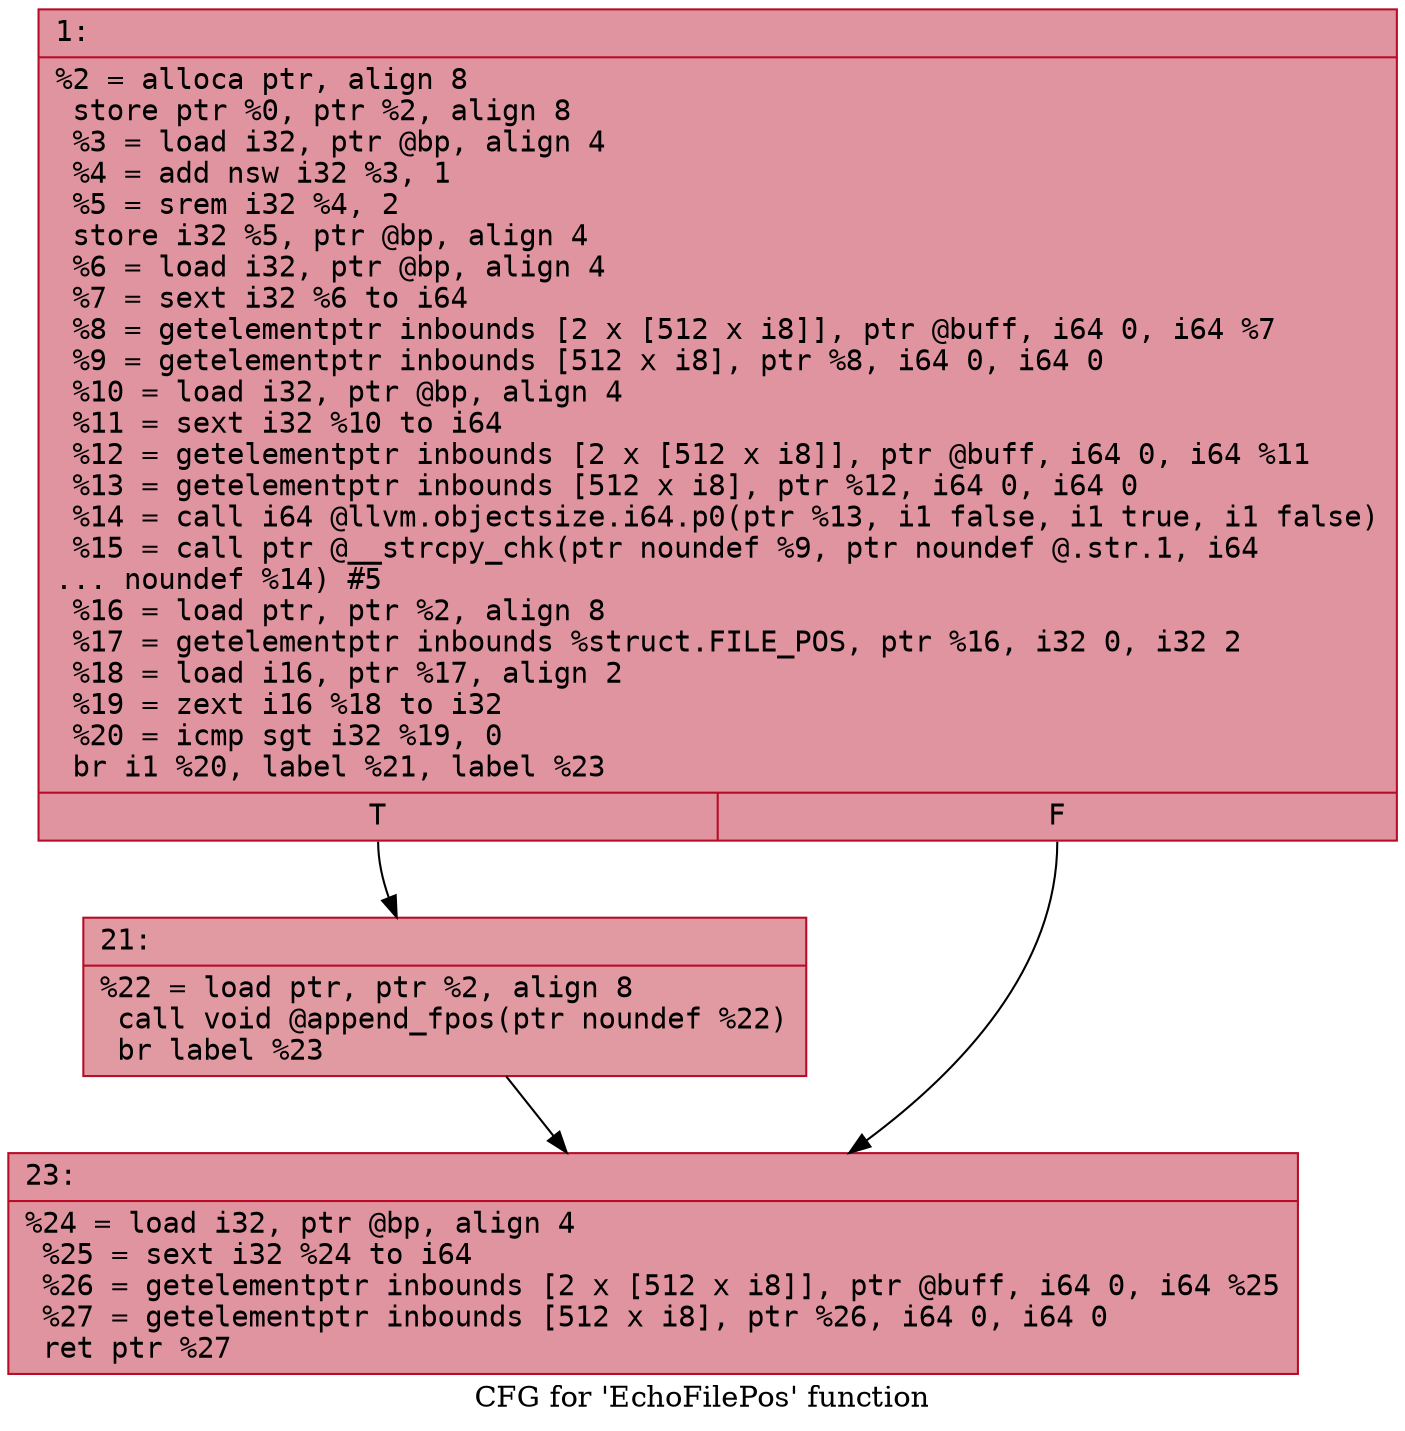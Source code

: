 digraph "CFG for 'EchoFilePos' function" {
	label="CFG for 'EchoFilePos' function";

	Node0x60000399aa30 [shape=record,color="#b70d28ff", style=filled, fillcolor="#b70d2870" fontname="Courier",label="{1:\l|  %2 = alloca ptr, align 8\l  store ptr %0, ptr %2, align 8\l  %3 = load i32, ptr @bp, align 4\l  %4 = add nsw i32 %3, 1\l  %5 = srem i32 %4, 2\l  store i32 %5, ptr @bp, align 4\l  %6 = load i32, ptr @bp, align 4\l  %7 = sext i32 %6 to i64\l  %8 = getelementptr inbounds [2 x [512 x i8]], ptr @buff, i64 0, i64 %7\l  %9 = getelementptr inbounds [512 x i8], ptr %8, i64 0, i64 0\l  %10 = load i32, ptr @bp, align 4\l  %11 = sext i32 %10 to i64\l  %12 = getelementptr inbounds [2 x [512 x i8]], ptr @buff, i64 0, i64 %11\l  %13 = getelementptr inbounds [512 x i8], ptr %12, i64 0, i64 0\l  %14 = call i64 @llvm.objectsize.i64.p0(ptr %13, i1 false, i1 true, i1 false)\l  %15 = call ptr @__strcpy_chk(ptr noundef %9, ptr noundef @.str.1, i64\l... noundef %14) #5\l  %16 = load ptr, ptr %2, align 8\l  %17 = getelementptr inbounds %struct.FILE_POS, ptr %16, i32 0, i32 2\l  %18 = load i16, ptr %17, align 2\l  %19 = zext i16 %18 to i32\l  %20 = icmp sgt i32 %19, 0\l  br i1 %20, label %21, label %23\l|{<s0>T|<s1>F}}"];
	Node0x60000399aa30:s0 -> Node0x60000399aa80[tooltip="1 -> 21\nProbability 62.50%" ];
	Node0x60000399aa30:s1 -> Node0x60000399aad0[tooltip="1 -> 23\nProbability 37.50%" ];
	Node0x60000399aa80 [shape=record,color="#b70d28ff", style=filled, fillcolor="#bb1b2c70" fontname="Courier",label="{21:\l|  %22 = load ptr, ptr %2, align 8\l  call void @append_fpos(ptr noundef %22)\l  br label %23\l}"];
	Node0x60000399aa80 -> Node0x60000399aad0[tooltip="21 -> 23\nProbability 100.00%" ];
	Node0x60000399aad0 [shape=record,color="#b70d28ff", style=filled, fillcolor="#b70d2870" fontname="Courier",label="{23:\l|  %24 = load i32, ptr @bp, align 4\l  %25 = sext i32 %24 to i64\l  %26 = getelementptr inbounds [2 x [512 x i8]], ptr @buff, i64 0, i64 %25\l  %27 = getelementptr inbounds [512 x i8], ptr %26, i64 0, i64 0\l  ret ptr %27\l}"];
}
